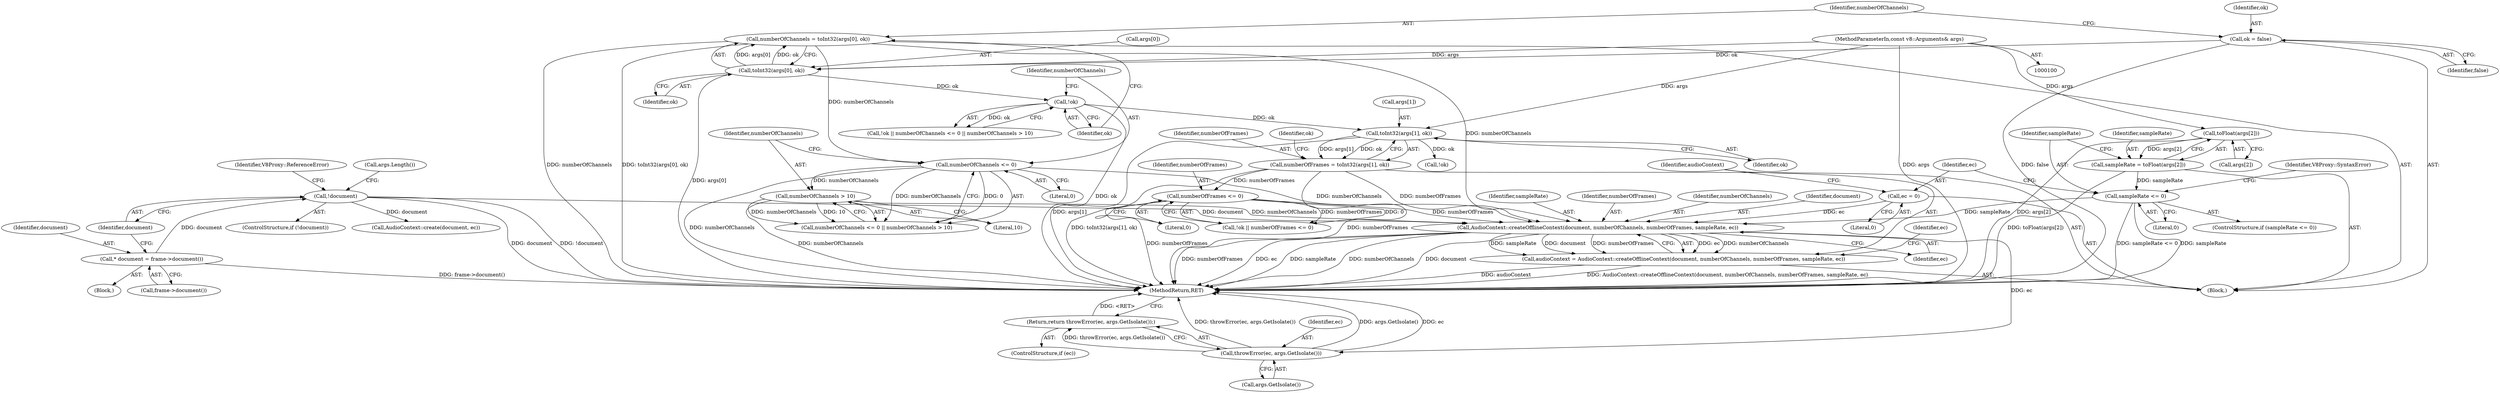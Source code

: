 digraph "0_Chrome_e9372a1bfd3588a80fcf49aa07321f0971dd6091_45@API" {
"1000248" [label="(Call,AudioContext::createOfflineContext(document, numberOfChannels, numberOfFrames, sampleRate, ec))"];
"1000134" [label="(Call,!document)"];
"1000130" [label="(Call,* document = frame->document())"];
"1000183" [label="(Call,numberOfChannels = toInt32(args[0], ok))"];
"1000185" [label="(Call,toInt32(args[0], ok))"];
"1000101" [label="(MethodParameterIn,const v8::Arguments& args)"];
"1000179" [label="(Call,ok = false)"];
"1000198" [label="(Call,numberOfChannels > 10)"];
"1000195" [label="(Call,numberOfChannels <= 0)"];
"1000218" [label="(Call,numberOfFrames <= 0)"];
"1000207" [label="(Call,numberOfFrames = toInt32(args[1], ok))"];
"1000209" [label="(Call,toInt32(args[1], ok))"];
"1000192" [label="(Call,!ok)"];
"1000234" [label="(Call,sampleRate <= 0)"];
"1000227" [label="(Call,sampleRate = toFloat(args[2]))"];
"1000229" [label="(Call,toFloat(args[2]))"];
"1000243" [label="(Call,ec = 0)"];
"1000246" [label="(Call,audioContext = AudioContext::createOfflineContext(document, numberOfChannels, numberOfFrames, sampleRate, ec))"];
"1000257" [label="(Call,throwError(ec, args.GetIsolate()))"];
"1000256" [label="(Return,return throwError(ec, args.GetIsolate());)"];
"1000209" [label="(Call,toInt32(args[1], ok))"];
"1000227" [label="(Call,sampleRate = toFloat(args[2]))"];
"1000133" [label="(ControlStructure,if (!document))"];
"1000255" [label="(Identifier,ec)"];
"1000258" [label="(Identifier,ec)"];
"1000194" [label="(Call,numberOfChannels <= 0 || numberOfChannels > 10)"];
"1000192" [label="(Call,!ok)"];
"1000239" [label="(Identifier,V8Proxy::SyntaxError)"];
"1000254" [label="(ControlStructure,if (ec))"];
"1000220" [label="(Literal,0)"];
"1000218" [label="(Call,numberOfFrames <= 0)"];
"1000200" [label="(Literal,10)"];
"1000134" [label="(Call,!document)"];
"1000252" [label="(Identifier,sampleRate)"];
"1000184" [label="(Identifier,numberOfChannels)"];
"1000186" [label="(Call,args[0])"];
"1000210" [label="(Call,args[1])"];
"1000195" [label="(Call,numberOfChannels <= 0)"];
"1000152" [label="(Call,AudioContext::create(document, ec))"];
"1000253" [label="(Identifier,ec)"];
"1000247" [label="(Identifier,audioContext)"];
"1000230" [label="(Call,args[2])"];
"1000257" [label="(Call,throwError(ec, args.GetIsolate()))"];
"1000198" [label="(Call,numberOfChannels > 10)"];
"1000191" [label="(Call,!ok || numberOfChannels <= 0 || numberOfChannels > 10)"];
"1000251" [label="(Identifier,numberOfFrames)"];
"1000256" [label="(Return,return throwError(ec, args.GetIsolate());)"];
"1000219" [label="(Identifier,numberOfFrames)"];
"1000250" [label="(Identifier,numberOfChannels)"];
"1000217" [label="(Identifier,ok)"];
"1000234" [label="(Call,sampleRate <= 0)"];
"1000138" [label="(Identifier,V8Proxy::ReferenceError)"];
"1000183" [label="(Call,numberOfChannels = toInt32(args[0], ok))"];
"1000197" [label="(Literal,0)"];
"1000144" [label="(Call,args.Length())"];
"1000130" [label="(Call,* document = frame->document())"];
"1000229" [label="(Call,toFloat(args[2]))"];
"1000248" [label="(Call,AudioContext::createOfflineContext(document, numberOfChannels, numberOfFrames, sampleRate, ec))"];
"1000259" [label="(Call,args.GetIsolate())"];
"1000236" [label="(Literal,0)"];
"1000244" [label="(Identifier,ec)"];
"1000249" [label="(Identifier,document)"];
"1000189" [label="(Identifier,ok)"];
"1000213" [label="(Identifier,ok)"];
"1000233" [label="(ControlStructure,if (sampleRate <= 0))"];
"1000135" [label="(Identifier,document)"];
"1000170" [label="(Block,)"];
"1000235" [label="(Identifier,sampleRate)"];
"1000101" [label="(MethodParameterIn,const v8::Arguments& args)"];
"1000245" [label="(Literal,0)"];
"1000215" [label="(Call,!ok || numberOfFrames <= 0)"];
"1000196" [label="(Identifier,numberOfChannels)"];
"1000180" [label="(Identifier,ok)"];
"1000102" [label="(Block,)"];
"1000228" [label="(Identifier,sampleRate)"];
"1000276" [label="(MethodReturn,RET)"];
"1000243" [label="(Call,ec = 0)"];
"1000132" [label="(Call,frame->document())"];
"1000208" [label="(Identifier,numberOfFrames)"];
"1000216" [label="(Call,!ok)"];
"1000246" [label="(Call,audioContext = AudioContext::createOfflineContext(document, numberOfChannels, numberOfFrames, sampleRate, ec))"];
"1000179" [label="(Call,ok = false)"];
"1000193" [label="(Identifier,ok)"];
"1000131" [label="(Identifier,document)"];
"1000181" [label="(Identifier,false)"];
"1000185" [label="(Call,toInt32(args[0], ok))"];
"1000199" [label="(Identifier,numberOfChannels)"];
"1000207" [label="(Call,numberOfFrames = toInt32(args[1], ok))"];
"1000248" -> "1000246"  [label="AST: "];
"1000248" -> "1000253"  [label="CFG: "];
"1000249" -> "1000248"  [label="AST: "];
"1000250" -> "1000248"  [label="AST: "];
"1000251" -> "1000248"  [label="AST: "];
"1000252" -> "1000248"  [label="AST: "];
"1000253" -> "1000248"  [label="AST: "];
"1000246" -> "1000248"  [label="CFG: "];
"1000248" -> "1000276"  [label="DDG: numberOfFrames"];
"1000248" -> "1000276"  [label="DDG: ec"];
"1000248" -> "1000276"  [label="DDG: sampleRate"];
"1000248" -> "1000276"  [label="DDG: numberOfChannels"];
"1000248" -> "1000276"  [label="DDG: document"];
"1000248" -> "1000246"  [label="DDG: ec"];
"1000248" -> "1000246"  [label="DDG: numberOfChannels"];
"1000248" -> "1000246"  [label="DDG: sampleRate"];
"1000248" -> "1000246"  [label="DDG: document"];
"1000248" -> "1000246"  [label="DDG: numberOfFrames"];
"1000134" -> "1000248"  [label="DDG: document"];
"1000183" -> "1000248"  [label="DDG: numberOfChannels"];
"1000198" -> "1000248"  [label="DDG: numberOfChannels"];
"1000195" -> "1000248"  [label="DDG: numberOfChannels"];
"1000218" -> "1000248"  [label="DDG: numberOfFrames"];
"1000207" -> "1000248"  [label="DDG: numberOfFrames"];
"1000234" -> "1000248"  [label="DDG: sampleRate"];
"1000243" -> "1000248"  [label="DDG: ec"];
"1000248" -> "1000257"  [label="DDG: ec"];
"1000134" -> "1000133"  [label="AST: "];
"1000134" -> "1000135"  [label="CFG: "];
"1000135" -> "1000134"  [label="AST: "];
"1000138" -> "1000134"  [label="CFG: "];
"1000144" -> "1000134"  [label="CFG: "];
"1000134" -> "1000276"  [label="DDG: !document"];
"1000134" -> "1000276"  [label="DDG: document"];
"1000130" -> "1000134"  [label="DDG: document"];
"1000134" -> "1000152"  [label="DDG: document"];
"1000130" -> "1000102"  [label="AST: "];
"1000130" -> "1000132"  [label="CFG: "];
"1000131" -> "1000130"  [label="AST: "];
"1000132" -> "1000130"  [label="AST: "];
"1000135" -> "1000130"  [label="CFG: "];
"1000130" -> "1000276"  [label="DDG: frame->document()"];
"1000183" -> "1000170"  [label="AST: "];
"1000183" -> "1000185"  [label="CFG: "];
"1000184" -> "1000183"  [label="AST: "];
"1000185" -> "1000183"  [label="AST: "];
"1000193" -> "1000183"  [label="CFG: "];
"1000183" -> "1000276"  [label="DDG: toInt32(args[0], ok)"];
"1000183" -> "1000276"  [label="DDG: numberOfChannels"];
"1000185" -> "1000183"  [label="DDG: args[0]"];
"1000185" -> "1000183"  [label="DDG: ok"];
"1000183" -> "1000195"  [label="DDG: numberOfChannels"];
"1000185" -> "1000189"  [label="CFG: "];
"1000186" -> "1000185"  [label="AST: "];
"1000189" -> "1000185"  [label="AST: "];
"1000185" -> "1000276"  [label="DDG: args[0]"];
"1000101" -> "1000185"  [label="DDG: args"];
"1000179" -> "1000185"  [label="DDG: ok"];
"1000185" -> "1000192"  [label="DDG: ok"];
"1000101" -> "1000100"  [label="AST: "];
"1000101" -> "1000276"  [label="DDG: args"];
"1000101" -> "1000209"  [label="DDG: args"];
"1000101" -> "1000229"  [label="DDG: args"];
"1000179" -> "1000170"  [label="AST: "];
"1000179" -> "1000181"  [label="CFG: "];
"1000180" -> "1000179"  [label="AST: "];
"1000181" -> "1000179"  [label="AST: "];
"1000184" -> "1000179"  [label="CFG: "];
"1000179" -> "1000276"  [label="DDG: false"];
"1000198" -> "1000194"  [label="AST: "];
"1000198" -> "1000200"  [label="CFG: "];
"1000199" -> "1000198"  [label="AST: "];
"1000200" -> "1000198"  [label="AST: "];
"1000194" -> "1000198"  [label="CFG: "];
"1000198" -> "1000276"  [label="DDG: numberOfChannels"];
"1000198" -> "1000194"  [label="DDG: numberOfChannels"];
"1000198" -> "1000194"  [label="DDG: 10"];
"1000195" -> "1000198"  [label="DDG: numberOfChannels"];
"1000195" -> "1000194"  [label="AST: "];
"1000195" -> "1000197"  [label="CFG: "];
"1000196" -> "1000195"  [label="AST: "];
"1000197" -> "1000195"  [label="AST: "];
"1000199" -> "1000195"  [label="CFG: "];
"1000194" -> "1000195"  [label="CFG: "];
"1000195" -> "1000276"  [label="DDG: numberOfChannels"];
"1000195" -> "1000194"  [label="DDG: numberOfChannels"];
"1000195" -> "1000194"  [label="DDG: 0"];
"1000218" -> "1000215"  [label="AST: "];
"1000218" -> "1000220"  [label="CFG: "];
"1000219" -> "1000218"  [label="AST: "];
"1000220" -> "1000218"  [label="AST: "];
"1000215" -> "1000218"  [label="CFG: "];
"1000218" -> "1000276"  [label="DDG: numberOfFrames"];
"1000218" -> "1000215"  [label="DDG: numberOfFrames"];
"1000218" -> "1000215"  [label="DDG: 0"];
"1000207" -> "1000218"  [label="DDG: numberOfFrames"];
"1000207" -> "1000170"  [label="AST: "];
"1000207" -> "1000209"  [label="CFG: "];
"1000208" -> "1000207"  [label="AST: "];
"1000209" -> "1000207"  [label="AST: "];
"1000217" -> "1000207"  [label="CFG: "];
"1000207" -> "1000276"  [label="DDG: toInt32(args[1], ok)"];
"1000207" -> "1000276"  [label="DDG: numberOfFrames"];
"1000209" -> "1000207"  [label="DDG: args[1]"];
"1000209" -> "1000207"  [label="DDG: ok"];
"1000209" -> "1000213"  [label="CFG: "];
"1000210" -> "1000209"  [label="AST: "];
"1000213" -> "1000209"  [label="AST: "];
"1000209" -> "1000276"  [label="DDG: args[1]"];
"1000192" -> "1000209"  [label="DDG: ok"];
"1000209" -> "1000216"  [label="DDG: ok"];
"1000192" -> "1000191"  [label="AST: "];
"1000192" -> "1000193"  [label="CFG: "];
"1000193" -> "1000192"  [label="AST: "];
"1000196" -> "1000192"  [label="CFG: "];
"1000191" -> "1000192"  [label="CFG: "];
"1000192" -> "1000276"  [label="DDG: ok"];
"1000192" -> "1000191"  [label="DDG: ok"];
"1000234" -> "1000233"  [label="AST: "];
"1000234" -> "1000236"  [label="CFG: "];
"1000235" -> "1000234"  [label="AST: "];
"1000236" -> "1000234"  [label="AST: "];
"1000239" -> "1000234"  [label="CFG: "];
"1000244" -> "1000234"  [label="CFG: "];
"1000234" -> "1000276"  [label="DDG: sampleRate"];
"1000234" -> "1000276"  [label="DDG: sampleRate <= 0"];
"1000227" -> "1000234"  [label="DDG: sampleRate"];
"1000227" -> "1000170"  [label="AST: "];
"1000227" -> "1000229"  [label="CFG: "];
"1000228" -> "1000227"  [label="AST: "];
"1000229" -> "1000227"  [label="AST: "];
"1000235" -> "1000227"  [label="CFG: "];
"1000227" -> "1000276"  [label="DDG: toFloat(args[2])"];
"1000229" -> "1000227"  [label="DDG: args[2]"];
"1000229" -> "1000230"  [label="CFG: "];
"1000230" -> "1000229"  [label="AST: "];
"1000229" -> "1000276"  [label="DDG: args[2]"];
"1000243" -> "1000170"  [label="AST: "];
"1000243" -> "1000245"  [label="CFG: "];
"1000244" -> "1000243"  [label="AST: "];
"1000245" -> "1000243"  [label="AST: "];
"1000247" -> "1000243"  [label="CFG: "];
"1000246" -> "1000170"  [label="AST: "];
"1000247" -> "1000246"  [label="AST: "];
"1000255" -> "1000246"  [label="CFG: "];
"1000246" -> "1000276"  [label="DDG: AudioContext::createOfflineContext(document, numberOfChannels, numberOfFrames, sampleRate, ec)"];
"1000246" -> "1000276"  [label="DDG: audioContext"];
"1000257" -> "1000256"  [label="AST: "];
"1000257" -> "1000259"  [label="CFG: "];
"1000258" -> "1000257"  [label="AST: "];
"1000259" -> "1000257"  [label="AST: "];
"1000256" -> "1000257"  [label="CFG: "];
"1000257" -> "1000276"  [label="DDG: args.GetIsolate()"];
"1000257" -> "1000276"  [label="DDG: ec"];
"1000257" -> "1000276"  [label="DDG: throwError(ec, args.GetIsolate())"];
"1000257" -> "1000256"  [label="DDG: throwError(ec, args.GetIsolate())"];
"1000256" -> "1000254"  [label="AST: "];
"1000276" -> "1000256"  [label="CFG: "];
"1000256" -> "1000276"  [label="DDG: <RET>"];
}
